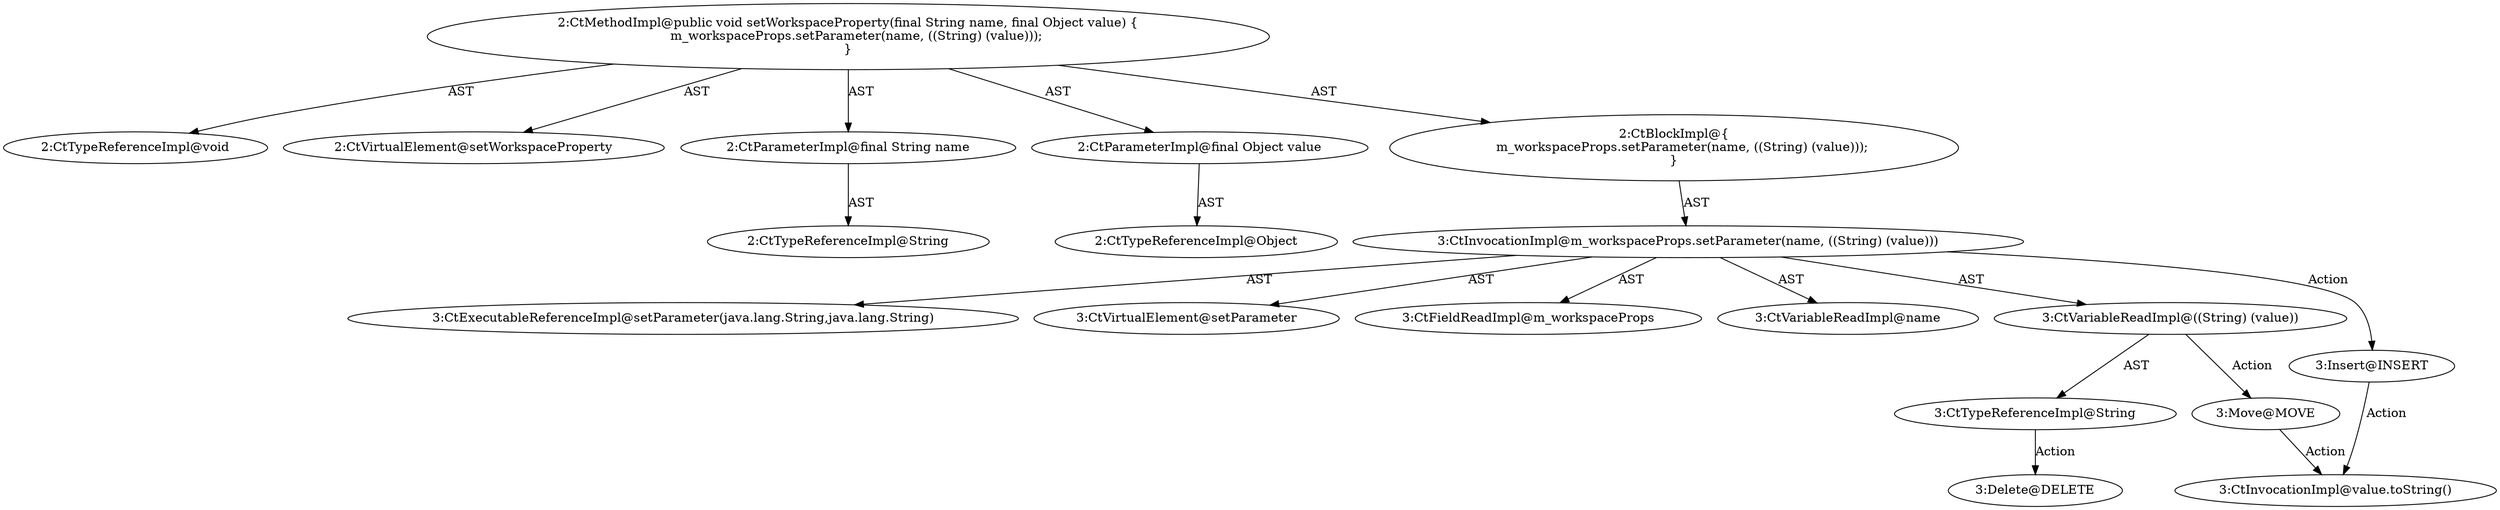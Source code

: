 digraph "setWorkspaceProperty#?,String,Object" {
0 [label="2:CtTypeReferenceImpl@void" shape=ellipse]
1 [label="2:CtVirtualElement@setWorkspaceProperty" shape=ellipse]
2 [label="2:CtParameterImpl@final String name" shape=ellipse]
3 [label="2:CtTypeReferenceImpl@String" shape=ellipse]
4 [label="2:CtParameterImpl@final Object value" shape=ellipse]
5 [label="2:CtTypeReferenceImpl@Object" shape=ellipse]
6 [label="3:CtExecutableReferenceImpl@setParameter(java.lang.String,java.lang.String)" shape=ellipse]
7 [label="3:CtVirtualElement@setParameter" shape=ellipse]
8 [label="3:CtFieldReadImpl@m_workspaceProps" shape=ellipse]
9 [label="3:CtVariableReadImpl@name" shape=ellipse]
10 [label="3:CtVariableReadImpl@((String) (value))" shape=ellipse]
11 [label="3:CtTypeReferenceImpl@String" shape=ellipse]
12 [label="3:CtInvocationImpl@m_workspaceProps.setParameter(name, ((String) (value)))" shape=ellipse]
13 [label="2:CtBlockImpl@\{
    m_workspaceProps.setParameter(name, ((String) (value)));
\}" shape=ellipse]
14 [label="2:CtMethodImpl@public void setWorkspaceProperty(final String name, final Object value) \{
    m_workspaceProps.setParameter(name, ((String) (value)));
\}" shape=ellipse]
15 [label="3:Delete@DELETE" shape=ellipse]
16 [label="3:Insert@INSERT" shape=ellipse]
17 [label="3:CtInvocationImpl@value.toString()" shape=ellipse]
18 [label="3:Move@MOVE" shape=ellipse]
2 -> 3 [label="AST"];
4 -> 5 [label="AST"];
10 -> 11 [label="AST"];
10 -> 18 [label="Action"];
11 -> 15 [label="Action"];
12 -> 7 [label="AST"];
12 -> 8 [label="AST"];
12 -> 6 [label="AST"];
12 -> 9 [label="AST"];
12 -> 10 [label="AST"];
12 -> 16 [label="Action"];
13 -> 12 [label="AST"];
14 -> 1 [label="AST"];
14 -> 0 [label="AST"];
14 -> 2 [label="AST"];
14 -> 4 [label="AST"];
14 -> 13 [label="AST"];
16 -> 17 [label="Action"];
18 -> 17 [label="Action"];
}